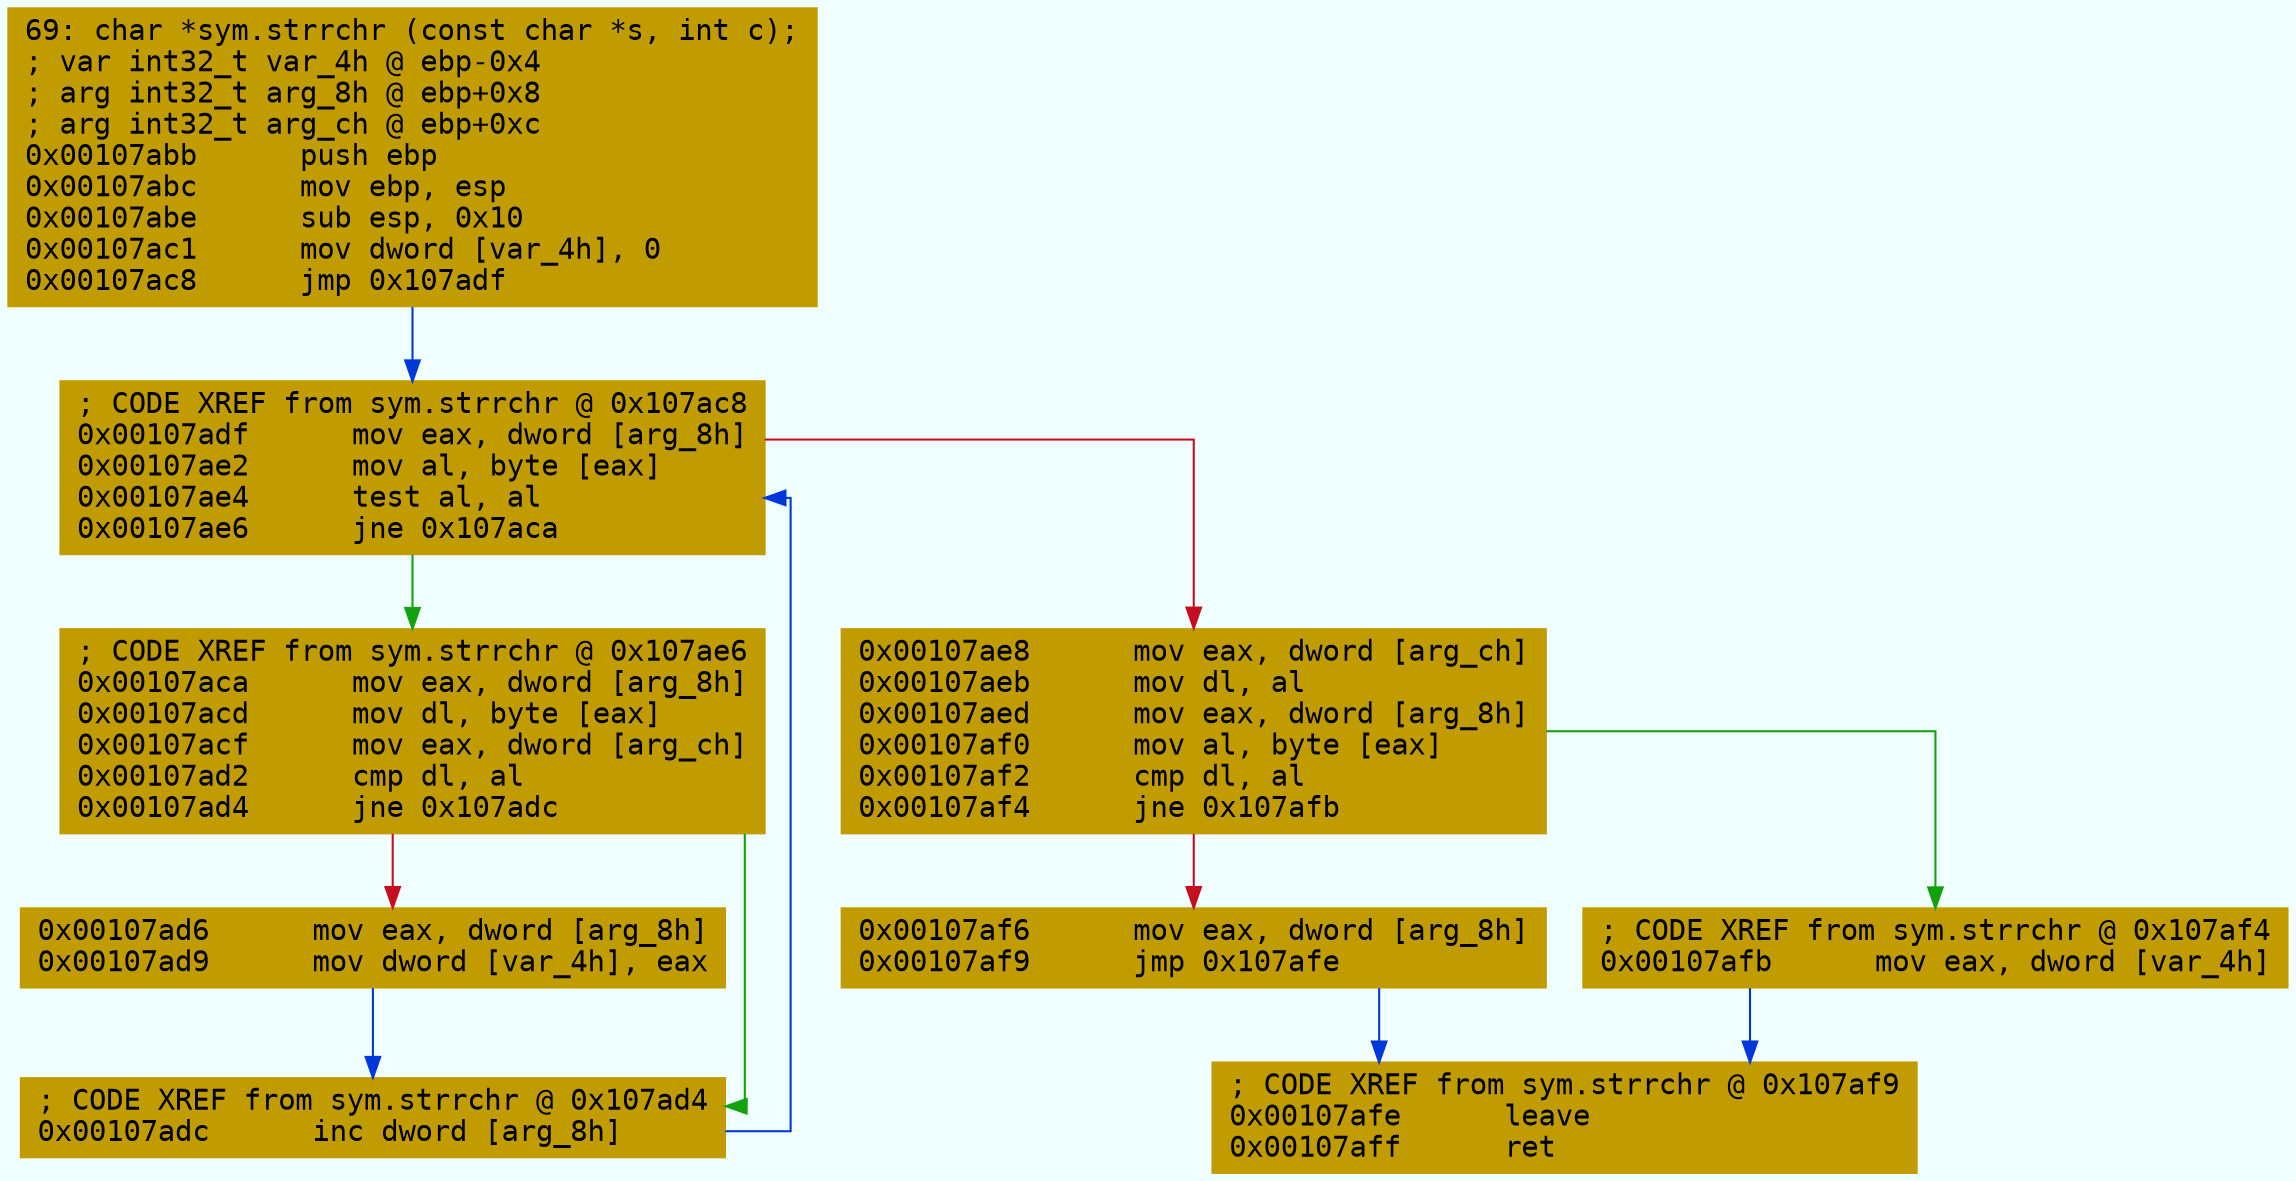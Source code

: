 digraph code {
	graph [bgcolor=azure fontsize=8 fontname="Courier" splines="ortho"];
	node [fillcolor=gray style=filled shape=box];
	edge [arrowhead="normal"];
	"0x00107abb" [URL="sym.strrchr/0x00107abb", fillcolor="#c19c00",color="#c19c00", fontname="Courier",label="69: char *sym.strrchr (const char *s, int c);\l; var int32_t var_4h @ ebp-0x4\l; arg int32_t arg_8h @ ebp+0x8\l; arg int32_t arg_ch @ ebp+0xc\l0x00107abb      push ebp\l0x00107abc      mov ebp, esp\l0x00107abe      sub esp, 0x10\l0x00107ac1      mov dword [var_4h], 0\l0x00107ac8      jmp 0x107adf\l"]
	"0x00107aca" [URL="sym.strrchr/0x00107aca", fillcolor="#c19c00",color="#c19c00", fontname="Courier",label="; CODE XREF from sym.strrchr @ 0x107ae6\l0x00107aca      mov eax, dword [arg_8h]\l0x00107acd      mov dl, byte [eax]\l0x00107acf      mov eax, dword [arg_ch]\l0x00107ad2      cmp dl, al\l0x00107ad4      jne 0x107adc\l"]
	"0x00107ad6" [URL="sym.strrchr/0x00107ad6", fillcolor="#c19c00",color="#c19c00", fontname="Courier",label="0x00107ad6      mov eax, dword [arg_8h]\l0x00107ad9      mov dword [var_4h], eax\l"]
	"0x00107adc" [URL="sym.strrchr/0x00107adc", fillcolor="#c19c00",color="#c19c00", fontname="Courier",label="; CODE XREF from sym.strrchr @ 0x107ad4\l0x00107adc      inc dword [arg_8h]\l"]
	"0x00107adf" [URL="sym.strrchr/0x00107adf", fillcolor="#c19c00",color="#c19c00", fontname="Courier",label="; CODE XREF from sym.strrchr @ 0x107ac8\l0x00107adf      mov eax, dword [arg_8h]\l0x00107ae2      mov al, byte [eax]\l0x00107ae4      test al, al\l0x00107ae6      jne 0x107aca\l"]
	"0x00107ae8" [URL="sym.strrchr/0x00107ae8", fillcolor="#c19c00",color="#c19c00", fontname="Courier",label="0x00107ae8      mov eax, dword [arg_ch]\l0x00107aeb      mov dl, al\l0x00107aed      mov eax, dword [arg_8h]\l0x00107af0      mov al, byte [eax]\l0x00107af2      cmp dl, al\l0x00107af4      jne 0x107afb\l"]
	"0x00107af6" [URL="sym.strrchr/0x00107af6", fillcolor="#c19c00",color="#c19c00", fontname="Courier",label="0x00107af6      mov eax, dword [arg_8h]\l0x00107af9      jmp 0x107afe\l"]
	"0x00107afb" [URL="sym.strrchr/0x00107afb", fillcolor="#c19c00",color="#c19c00", fontname="Courier",label="; CODE XREF from sym.strrchr @ 0x107af4\l0x00107afb      mov eax, dword [var_4h]\l"]
	"0x00107afe" [URL="sym.strrchr/0x00107afe", fillcolor="#c19c00",color="#c19c00", fontname="Courier",label="; CODE XREF from sym.strrchr @ 0x107af9\l0x00107afe      leave\l0x00107aff      ret\l"]
        "0x00107abb" -> "0x00107adf" [color="#0037da"];
        "0x00107aca" -> "0x00107adc" [color="#13a10e"];
        "0x00107aca" -> "0x00107ad6" [color="#c50f1f"];
        "0x00107ad6" -> "0x00107adc" [color="#0037da"];
        "0x00107adc" -> "0x00107adf" [color="#0037da"];
        "0x00107adf" -> "0x00107aca" [color="#13a10e"];
        "0x00107adf" -> "0x00107ae8" [color="#c50f1f"];
        "0x00107ae8" -> "0x00107afb" [color="#13a10e"];
        "0x00107ae8" -> "0x00107af6" [color="#c50f1f"];
        "0x00107af6" -> "0x00107afe" [color="#0037da"];
        "0x00107afb" -> "0x00107afe" [color="#0037da"];
}
